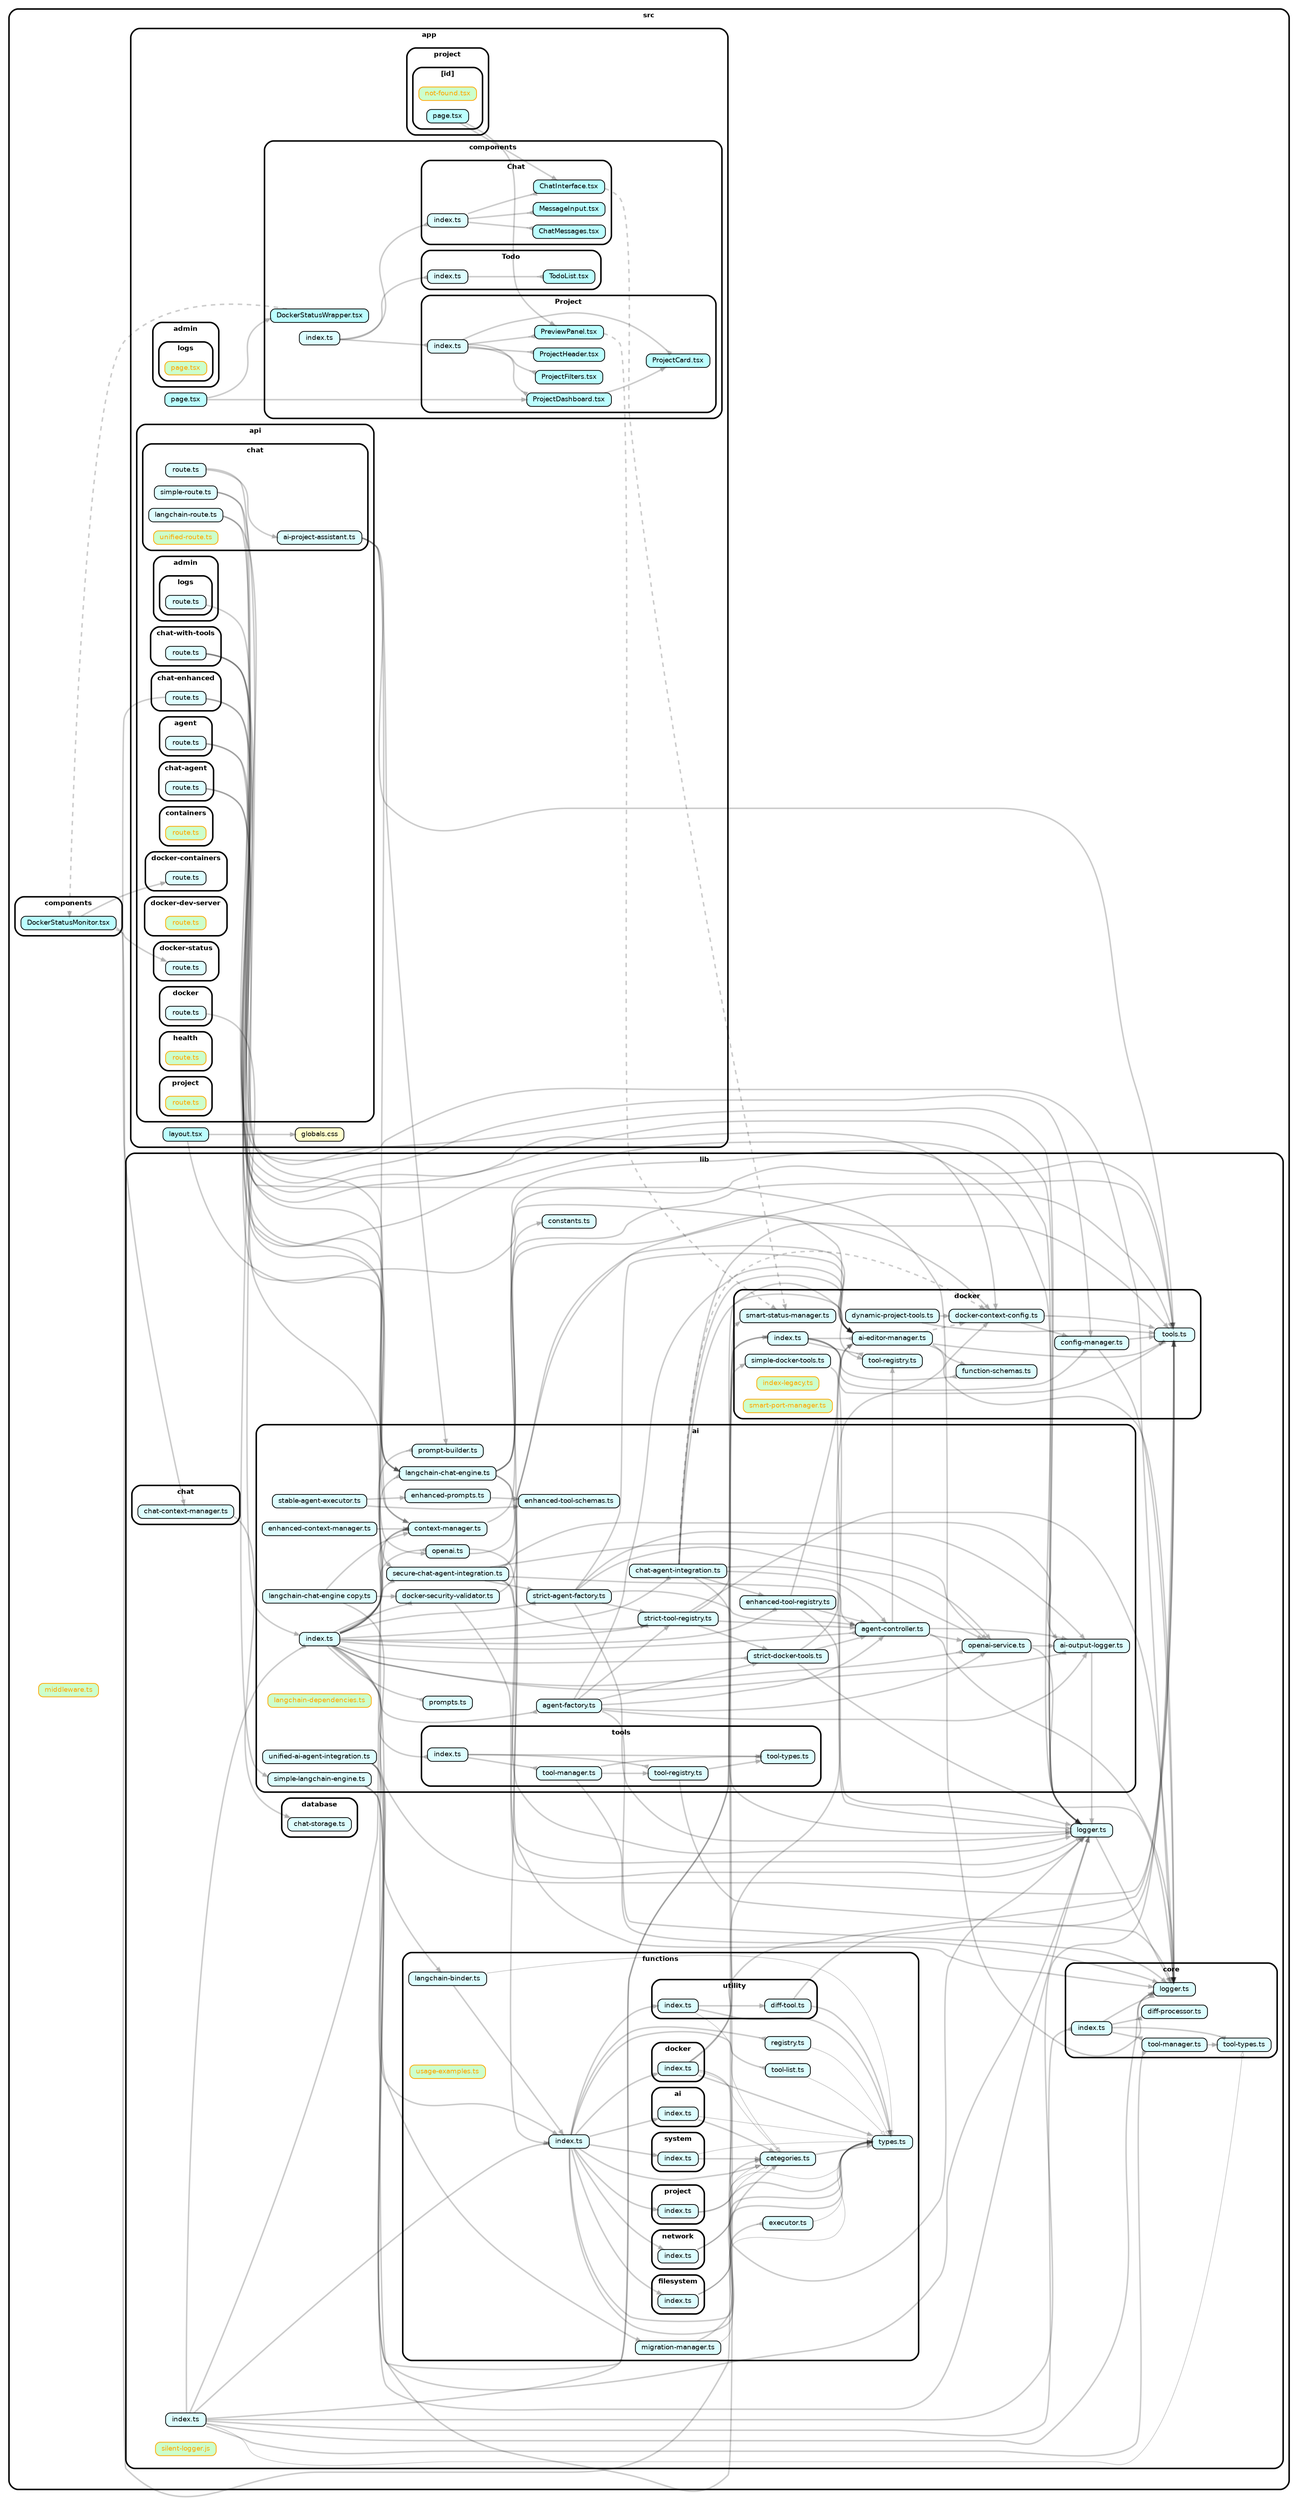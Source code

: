 strict digraph "dependency-cruiser output"{
    rankdir="LR" splines="true" overlap="false" nodesep="0.16" ranksep="0.18" fontname="Helvetica-bold" fontsize="9" style="rounded,bold,filled" fillcolor="#ffffff" compound="true"
    node [shape="box" style="rounded, filled" height="0.2" color="black" fillcolor="#ffffcc" fontcolor="black" fontname="Helvetica" fontsize="9"]
    edge [arrowhead="normal" arrowsize="0.6" penwidth="2.0" color="#00000033" fontname="Helvetica" fontsize="9"]

    subgraph "cluster_src" {label="src" subgraph "cluster_src/app" {label="app" subgraph "cluster_src/app/admin" {label="admin" subgraph "cluster_src/app/admin/logs" {label="logs" "src/app/admin/logs/page.tsx" [label=<page.tsx> tooltip="no-orphans" URL="src/app/admin/logs/page.tsx" fillcolor="#ccffcc" fontcolor="orange" color="orange"] } } } }
    subgraph "cluster_src" {label="src" subgraph "cluster_src/app" {label="app" subgraph "cluster_src/app/api" {label="api" subgraph "cluster_src/app/api/admin" {label="admin" subgraph "cluster_src/app/api/admin/logs" {label="logs" "src/app/api/admin/logs/route.ts" [label=<route.ts> tooltip="route.ts" URL="src/app/api/admin/logs/route.ts" fillcolor="#ddfeff"] } } } } }
    "src/app/api/admin/logs/route.ts" -> "src/lib/core/logger.ts"
    subgraph "cluster_src" {label="src" subgraph "cluster_src/app" {label="app" subgraph "cluster_src/app/api" {label="api" subgraph "cluster_src/app/api/agent" {label="agent" "src/app/api/agent/route.ts" [label=<route.ts> tooltip="route.ts" URL="src/app/api/agent/route.ts" fillcolor="#ddfeff"] } } } }
    "src/app/api/agent/route.ts" -> "src/lib/ai/index.ts"
    "src/app/api/agent/route.ts" -> "src/lib/logger.ts"
    subgraph "cluster_src" {label="src" subgraph "cluster_src/app" {label="app" subgraph "cluster_src/app/api" {label="api" subgraph "cluster_src/app/api/chat-agent" {label="chat-agent" "src/app/api/chat-agent/route.ts" [label=<route.ts> tooltip="route.ts" URL="src/app/api/chat-agent/route.ts" fillcolor="#ddfeff"] } } } }
    "src/app/api/chat-agent/route.ts" -> "src/lib/ai/secure-chat-agent-integration.ts"
    "src/app/api/chat-agent/route.ts" -> "src/lib/logger.ts"
    subgraph "cluster_src" {label="src" subgraph "cluster_src/app" {label="app" subgraph "cluster_src/app/api" {label="api" subgraph "cluster_src/app/api/chat-enhanced" {label="chat-enhanced" "src/app/api/chat-enhanced/route.ts" [label=<route.ts> tooltip="route.ts" URL="src/app/api/chat-enhanced/route.ts" fillcolor="#ddfeff"] } } } }
    "src/app/api/chat-enhanced/route.ts" -> "src/lib/ai/langchain-chat-engine.ts"
    "src/app/api/chat-enhanced/route.ts" -> "src/lib/chat/chat-context-manager.ts"
    "src/app/api/chat-enhanced/route.ts" -> "src/lib/docker/docker-context-config.ts"
    subgraph "cluster_src" {label="src" subgraph "cluster_src/app" {label="app" subgraph "cluster_src/app/api" {label="api" subgraph "cluster_src/app/api/chat-with-tools" {label="chat-with-tools" "src/app/api/chat-with-tools/route.ts" [label=<route.ts> tooltip="route.ts" URL="src/app/api/chat-with-tools/route.ts" fillcolor="#ddfeff"] } } } }
    "src/app/api/chat-with-tools/route.ts" -> "src/lib/ai/openai.ts"
    "src/app/api/chat-with-tools/route.ts" -> "src/lib/core/logger.ts"
    "src/app/api/chat-with-tools/route.ts" -> "src/lib/docker/config-manager.ts"
    subgraph "cluster_src" {label="src" subgraph "cluster_src/app" {label="app" subgraph "cluster_src/app/api" {label="api" subgraph "cluster_src/app/api/chat" {label="chat" "src/app/api/chat/ai-project-assistant.ts" [label=<ai-project-assistant.ts> tooltip="ai-project-assistant.ts" URL="src/app/api/chat/ai-project-assistant.ts" fillcolor="#ddfeff"] } } } }
    "src/app/api/chat/ai-project-assistant.ts" -> "src/lib/ai/context-manager.ts"
    "src/app/api/chat/ai-project-assistant.ts" -> "src/lib/ai/prompt-builder.ts"
    "src/app/api/chat/ai-project-assistant.ts" -> "src/lib/docker/tools.ts"
    subgraph "cluster_src" {label="src" subgraph "cluster_src/app" {label="app" subgraph "cluster_src/app/api" {label="api" subgraph "cluster_src/app/api/chat" {label="chat" "src/app/api/chat/langchain-route.ts" [label=<langchain-route.ts> tooltip="langchain-route.ts" URL="src/app/api/chat/langchain-route.ts" fillcolor="#ddfeff"] } } } }
    "src/app/api/chat/langchain-route.ts" -> "src/lib/ai/context-manager.ts"
    "src/app/api/chat/langchain-route.ts" -> "src/lib/ai/langchain-chat-engine.ts"
    subgraph "cluster_src" {label="src" subgraph "cluster_src/app" {label="app" subgraph "cluster_src/app/api" {label="api" subgraph "cluster_src/app/api/chat" {label="chat" "src/app/api/chat/route.ts" [label=<route.ts> tooltip="route.ts" URL="src/app/api/chat/route.ts" fillcolor="#ddfeff"] } } } }
    "src/app/api/chat/route.ts" -> "src/lib/ai/langchain-chat-engine.ts"
    "src/app/api/chat/route.ts" -> "src/app/api/chat/ai-project-assistant.ts"
    subgraph "cluster_src" {label="src" subgraph "cluster_src/app" {label="app" subgraph "cluster_src/app/api" {label="api" subgraph "cluster_src/app/api/chat" {label="chat" "src/app/api/chat/simple-route.ts" [label=<simple-route.ts> tooltip="simple-route.ts" URL="src/app/api/chat/simple-route.ts" fillcolor="#ddfeff"] } } } }
    "src/app/api/chat/simple-route.ts" -> "src/lib/ai/simple-langchain-engine.ts"
    "src/app/api/chat/simple-route.ts" -> "src/lib/logger.ts"
    subgraph "cluster_src" {label="src" subgraph "cluster_src/app" {label="app" subgraph "cluster_src/app/api" {label="api" subgraph "cluster_src/app/api/chat" {label="chat" "src/app/api/chat/unified-route.ts" [label=<unified-route.ts> tooltip="no-orphans" URL="src/app/api/chat/unified-route.ts" fillcolor="#ccffcc" fontcolor="orange" color="orange"] } } } }
    subgraph "cluster_src" {label="src" subgraph "cluster_src/app" {label="app" subgraph "cluster_src/app/api" {label="api" subgraph "cluster_src/app/api/containers" {label="containers" "src/app/api/containers/route.ts" [label=<route.ts> tooltip="no-orphans" URL="src/app/api/containers/route.ts" fillcolor="#ccffcc" fontcolor="orange" color="orange"] } } } }
    subgraph "cluster_src" {label="src" subgraph "cluster_src/app" {label="app" subgraph "cluster_src/app/api" {label="api" subgraph "cluster_src/app/api/docker-containers" {label="docker-containers" "src/app/api/docker-containers/route.ts" [label=<route.ts> tooltip="route.ts" URL="src/app/api/docker-containers/route.ts" fillcolor="#ddfeff"] } } } }
    subgraph "cluster_src" {label="src" subgraph "cluster_src/app" {label="app" subgraph "cluster_src/app/api" {label="api" subgraph "cluster_src/app/api/docker-dev-server" {label="docker-dev-server" "src/app/api/docker-dev-server/route.ts" [label=<route.ts> tooltip="no-orphans" URL="src/app/api/docker-dev-server/route.ts" fillcolor="#ccffcc" fontcolor="orange" color="orange"] } } } }
    subgraph "cluster_src" {label="src" subgraph "cluster_src/app" {label="app" subgraph "cluster_src/app/api" {label="api" subgraph "cluster_src/app/api/docker-status" {label="docker-status" "src/app/api/docker-status/route.ts" [label=<route.ts> tooltip="route.ts" URL="src/app/api/docker-status/route.ts" fillcolor="#ddfeff"] } } } }
    subgraph "cluster_src" {label="src" subgraph "cluster_src/app" {label="app" subgraph "cluster_src/app/api" {label="api" subgraph "cluster_src/app/api/docker" {label="docker" "src/app/api/docker/route.ts" [label=<route.ts> tooltip="route.ts" URL="src/app/api/docker/route.ts" fillcolor="#ddfeff"] } } } }
    "src/app/api/docker/route.ts" -> "src/lib/docker/index.ts"
    subgraph "cluster_src" {label="src" subgraph "cluster_src/app" {label="app" subgraph "cluster_src/app/api" {label="api" subgraph "cluster_src/app/api/health" {label="health" "src/app/api/health/route.ts" [label=<route.ts> tooltip="no-orphans" URL="src/app/api/health/route.ts" fillcolor="#ccffcc" fontcolor="orange" color="orange"] } } } }
    subgraph "cluster_src" {label="src" subgraph "cluster_src/app" {label="app" subgraph "cluster_src/app/api" {label="api" subgraph "cluster_src/app/api/project" {label="project" "src/app/api/project/route.ts" [label=<route.ts> tooltip="no-orphans" URL="src/app/api/project/route.ts" fillcolor="#ccffcc" fontcolor="orange" color="orange"] } } } }
    subgraph "cluster_src" {label="src" subgraph "cluster_src/app" {label="app" subgraph "cluster_src/app/components" {label="components" subgraph "cluster_src/app/components/Chat" {label="Chat" "src/app/components/Chat/ChatInterface.tsx" [label=<ChatInterface.tsx> tooltip="ChatInterface.tsx" URL="src/app/components/Chat/ChatInterface.tsx" fillcolor="#bbfeff"] } } } }
    "src/app/components/Chat/ChatInterface.tsx" -> "src/lib/docker/smart-status-manager.ts" [style="dashed"]
    subgraph "cluster_src" {label="src" subgraph "cluster_src/app" {label="app" subgraph "cluster_src/app/components" {label="components" subgraph "cluster_src/app/components/Chat" {label="Chat" "src/app/components/Chat/ChatMessages.tsx" [label=<ChatMessages.tsx> tooltip="ChatMessages.tsx" URL="src/app/components/Chat/ChatMessages.tsx" fillcolor="#bbfeff"] } } } }
    subgraph "cluster_src" {label="src" subgraph "cluster_src/app" {label="app" subgraph "cluster_src/app/components" {label="components" subgraph "cluster_src/app/components/Chat" {label="Chat" "src/app/components/Chat/MessageInput.tsx" [label=<MessageInput.tsx> tooltip="MessageInput.tsx" URL="src/app/components/Chat/MessageInput.tsx" fillcolor="#bbfeff"] } } } }
    subgraph "cluster_src" {label="src" subgraph "cluster_src/app" {label="app" subgraph "cluster_src/app/components" {label="components" subgraph "cluster_src/app/components/Chat" {label="Chat" "src/app/components/Chat/index.ts" [label=<index.ts> tooltip="index.ts" URL="src/app/components/Chat/index.ts" fillcolor="#ddfeff"] } } } }
    "src/app/components/Chat/index.ts" -> "src/app/components/Chat/ChatInterface.tsx" [arrowhead="inv"]
    "src/app/components/Chat/index.ts" -> "src/app/components/Chat/ChatMessages.tsx" [arrowhead="inv"]
    "src/app/components/Chat/index.ts" -> "src/app/components/Chat/MessageInput.tsx" [arrowhead="inv"]
    subgraph "cluster_src" {label="src" subgraph "cluster_src/app" {label="app" subgraph "cluster_src/app/components" {label="components" "src/app/components/DockerStatusWrapper.tsx" [label=<DockerStatusWrapper.tsx> tooltip="DockerStatusWrapper.tsx" URL="src/app/components/DockerStatusWrapper.tsx" fillcolor="#bbfeff"] } } }
    "src/app/components/DockerStatusWrapper.tsx" -> "src/components/DockerStatusMonitor.tsx" [style="dashed"]
    subgraph "cluster_src" {label="src" subgraph "cluster_src/app" {label="app" subgraph "cluster_src/app/components" {label="components" subgraph "cluster_src/app/components/Project" {label="Project" "src/app/components/Project/PreviewPanel.tsx" [label=<PreviewPanel.tsx> tooltip="PreviewPanel.tsx" URL="src/app/components/Project/PreviewPanel.tsx" fillcolor="#bbfeff"] } } } }
    "src/app/components/Project/PreviewPanel.tsx" -> "src/lib/docker/smart-status-manager.ts" [style="dashed"]
    subgraph "cluster_src" {label="src" subgraph "cluster_src/app" {label="app" subgraph "cluster_src/app/components" {label="components" subgraph "cluster_src/app/components/Project" {label="Project" "src/app/components/Project/ProjectCard.tsx" [label=<ProjectCard.tsx> tooltip="ProjectCard.tsx" URL="src/app/components/Project/ProjectCard.tsx" fillcolor="#bbfeff"] } } } }
    subgraph "cluster_src" {label="src" subgraph "cluster_src/app" {label="app" subgraph "cluster_src/app/components" {label="components" subgraph "cluster_src/app/components/Project" {label="Project" "src/app/components/Project/ProjectDashboard.tsx" [label=<ProjectDashboard.tsx> tooltip="ProjectDashboard.tsx" URL="src/app/components/Project/ProjectDashboard.tsx" fillcolor="#bbfeff"] } } } }
    "src/app/components/Project/ProjectDashboard.tsx" -> "src/app/components/Project/ProjectCard.tsx"
    subgraph "cluster_src" {label="src" subgraph "cluster_src/app" {label="app" subgraph "cluster_src/app/components" {label="components" subgraph "cluster_src/app/components/Project" {label="Project" "src/app/components/Project/ProjectFilters.tsx" [label=<ProjectFilters.tsx> tooltip="ProjectFilters.tsx" URL="src/app/components/Project/ProjectFilters.tsx" fillcolor="#bbfeff"] } } } }
    subgraph "cluster_src" {label="src" subgraph "cluster_src/app" {label="app" subgraph "cluster_src/app/components" {label="components" subgraph "cluster_src/app/components/Project" {label="Project" "src/app/components/Project/ProjectHeader.tsx" [label=<ProjectHeader.tsx> tooltip="ProjectHeader.tsx" URL="src/app/components/Project/ProjectHeader.tsx" fillcolor="#bbfeff"] } } } }
    subgraph "cluster_src" {label="src" subgraph "cluster_src/app" {label="app" subgraph "cluster_src/app/components" {label="components" subgraph "cluster_src/app/components/Project" {label="Project" "src/app/components/Project/index.ts" [label=<index.ts> tooltip="index.ts" URL="src/app/components/Project/index.ts" fillcolor="#ddfeff"] } } } }
    "src/app/components/Project/index.ts" -> "src/app/components/Project/PreviewPanel.tsx" [arrowhead="inv"]
    "src/app/components/Project/index.ts" -> "src/app/components/Project/ProjectCard.tsx" [arrowhead="inv"]
    "src/app/components/Project/index.ts" -> "src/app/components/Project/ProjectDashboard.tsx" [arrowhead="inv"]
    "src/app/components/Project/index.ts" -> "src/app/components/Project/ProjectFilters.tsx" [arrowhead="inv"]
    "src/app/components/Project/index.ts" -> "src/app/components/Project/ProjectHeader.tsx" [arrowhead="inv"]
    subgraph "cluster_src" {label="src" subgraph "cluster_src/app" {label="app" subgraph "cluster_src/app/components" {label="components" subgraph "cluster_src/app/components/Todo" {label="Todo" "src/app/components/Todo/TodoList.tsx" [label=<TodoList.tsx> tooltip="TodoList.tsx" URL="src/app/components/Todo/TodoList.tsx" fillcolor="#bbfeff"] } } } }
    subgraph "cluster_src" {label="src" subgraph "cluster_src/app" {label="app" subgraph "cluster_src/app/components" {label="components" subgraph "cluster_src/app/components/Todo" {label="Todo" "src/app/components/Todo/index.ts" [label=<index.ts> tooltip="index.ts" URL="src/app/components/Todo/index.ts" fillcolor="#ddfeff"] } } } }
    "src/app/components/Todo/index.ts" -> "src/app/components/Todo/TodoList.tsx" [arrowhead="inv"]
    subgraph "cluster_src" {label="src" subgraph "cluster_src/app" {label="app" subgraph "cluster_src/app/components" {label="components" "src/app/components/index.ts" [label=<index.ts> tooltip="index.ts" URL="src/app/components/index.ts" fillcolor="#ddfeff"] } } }
    "src/app/components/index.ts" -> "src/app/components/Chat/index.ts" [arrowhead="inv"]
    "src/app/components/index.ts" -> "src/app/components/Project/index.ts" [arrowhead="inv"]
    "src/app/components/index.ts" -> "src/app/components/Todo/index.ts" [arrowhead="inv"]
    subgraph "cluster_src" {label="src" subgraph "cluster_src/app" {label="app" "src/app/globals.css" [label=<globals.css> tooltip="globals.css" URL="src/app/globals.css" ] } }
    subgraph "cluster_src" {label="src" subgraph "cluster_src/app" {label="app" "src/app/layout.tsx" [label=<layout.tsx> tooltip="layout.tsx" URL="src/app/layout.tsx" fillcolor="#bbfeff"] } }
    "src/app/layout.tsx" -> "src/app/globals.css"
    "src/app/layout.tsx" -> "src/lib/logger.ts"
    subgraph "cluster_src" {label="src" subgraph "cluster_src/app" {label="app" "src/app/page.tsx" [label=<page.tsx> tooltip="page.tsx" URL="src/app/page.tsx" fillcolor="#bbfeff"] } }
    "src/app/page.tsx" -> "src/app/components/DockerStatusWrapper.tsx"
    "src/app/page.tsx" -> "src/app/components/Project/ProjectDashboard.tsx"
    subgraph "cluster_src" {label="src" subgraph "cluster_src/app" {label="app" subgraph "cluster_src/app/project" {label="project" subgraph "cluster_src/app/project/[id]" {label="[id]" "src/app/project/[id]/not-found.tsx" [label=<not-found.tsx> tooltip="no-orphans" URL="src/app/project/[id]/not-found.tsx" fillcolor="#ccffcc" fontcolor="orange" color="orange"] } } } }
    subgraph "cluster_src" {label="src" subgraph "cluster_src/app" {label="app" subgraph "cluster_src/app/project" {label="project" subgraph "cluster_src/app/project/[id]" {label="[id]" "src/app/project/[id]/page.tsx" [label=<page.tsx> tooltip="page.tsx" URL="src/app/project/[id]/page.tsx" fillcolor="#bbfeff"] } } } }
    "src/app/project/[id]/page.tsx" -> "src/app/components/Chat/ChatInterface.tsx"
    "src/app/project/[id]/page.tsx" -> "src/app/components/Project/PreviewPanel.tsx"
    subgraph "cluster_src" {label="src" subgraph "cluster_src/components" {label="components" "src/components/DockerStatusMonitor.tsx" [label=<DockerStatusMonitor.tsx> tooltip="DockerStatusMonitor.tsx" URL="src/components/DockerStatusMonitor.tsx" fillcolor="#bbfeff"] } }
    "src/components/DockerStatusMonitor.tsx" -> "src/app/api/docker-containers/route.ts"
    "src/components/DockerStatusMonitor.tsx" -> "src/app/api/docker-status/route.ts"
    "src/components/DockerStatusMonitor.tsx" -> "src/lib/docker/smart-status-manager.ts"
    subgraph "cluster_src" {label="src" subgraph "cluster_src/lib" {label="lib" subgraph "cluster_src/lib/ai" {label="ai" "src/lib/ai/agent-controller.ts" [label=<agent-controller.ts> tooltip="agent-controller.ts" URL="src/lib/ai/agent-controller.ts" fillcolor="#ddfeff"] } } }
    "src/lib/ai/agent-controller.ts" -> "src/lib/core/logger.ts"
    "src/lib/ai/agent-controller.ts" -> "src/lib/docker/tool-registry.ts"
    "src/lib/ai/agent-controller.ts" -> "src/lib/ai/ai-output-logger.ts"
    "src/lib/ai/agent-controller.ts" -> "src/lib/ai/openai-service.ts"
    subgraph "cluster_src" {label="src" subgraph "cluster_src/lib" {label="lib" subgraph "cluster_src/lib/ai" {label="ai" "src/lib/ai/agent-factory.ts" [label=<agent-factory.ts> tooltip="agent-factory.ts" URL="src/lib/ai/agent-factory.ts" fillcolor="#ddfeff"] } } }
    "src/lib/ai/agent-factory.ts" -> "src/lib/core/logger.ts"
    "src/lib/ai/agent-factory.ts" -> "src/lib/docker/ai-editor-manager.ts"
    "src/lib/ai/agent-factory.ts" -> "src/lib/ai/agent-controller.ts"
    "src/lib/ai/agent-factory.ts" -> "src/lib/ai/ai-output-logger.ts"
    "src/lib/ai/agent-factory.ts" -> "src/lib/ai/openai-service.ts"
    "src/lib/ai/agent-factory.ts" -> "src/lib/ai/strict-docker-tools.ts"
    "src/lib/ai/agent-factory.ts" -> "src/lib/ai/strict-tool-registry.ts"
    subgraph "cluster_src" {label="src" subgraph "cluster_src/lib" {label="lib" subgraph "cluster_src/lib/ai" {label="ai" "src/lib/ai/ai-output-logger.ts" [label=<ai-output-logger.ts> tooltip="ai-output-logger.ts" URL="src/lib/ai/ai-output-logger.ts" fillcolor="#ddfeff"] } } }
    "src/lib/ai/ai-output-logger.ts" -> "src/lib/logger.ts"
    subgraph "cluster_src" {label="src" subgraph "cluster_src/lib" {label="lib" subgraph "cluster_src/lib/ai" {label="ai" "src/lib/ai/chat-agent-integration.ts" [label=<chat-agent-integration.ts> tooltip="chat-agent-integration.ts" URL="src/lib/ai/chat-agent-integration.ts" fillcolor="#ddfeff"] } } }
    "src/lib/ai/chat-agent-integration.ts" -> "src/lib/docker/ai-editor-manager.ts"
    "src/lib/ai/chat-agent-integration.ts" -> "src/lib/docker/docker-context-config.ts" [style="dashed"]
    "src/lib/ai/chat-agent-integration.ts" -> "src/lib/docker/tool-registry.ts"
    "src/lib/ai/chat-agent-integration.ts" -> "src/lib/docker/tools.ts"
    "src/lib/ai/chat-agent-integration.ts" -> "src/lib/logger.ts"
    "src/lib/ai/chat-agent-integration.ts" -> "src/lib/ai/agent-controller.ts"
    "src/lib/ai/chat-agent-integration.ts" -> "src/lib/ai/enhanced-tool-registry.ts"
    "src/lib/ai/chat-agent-integration.ts" -> "src/lib/ai/openai-service.ts"
    subgraph "cluster_src" {label="src" subgraph "cluster_src/lib" {label="lib" subgraph "cluster_src/lib/ai" {label="ai" "src/lib/ai/context-manager.ts" [label=<context-manager.ts> tooltip="context-manager.ts" URL="src/lib/ai/context-manager.ts" fillcolor="#ddfeff"] } } }
    "src/lib/ai/context-manager.ts" -> "src/lib/docker/tools.ts"
    subgraph "cluster_src" {label="src" subgraph "cluster_src/lib" {label="lib" subgraph "cluster_src/lib/ai" {label="ai" "src/lib/ai/docker-security-validator.ts" [label=<docker-security-validator.ts> tooltip="docker-security-validator.ts" URL="src/lib/ai/docker-security-validator.ts" fillcolor="#ddfeff"] } } }
    "src/lib/ai/docker-security-validator.ts" -> "src/lib/docker/tools.ts"
    "src/lib/ai/docker-security-validator.ts" -> "src/lib/logger.ts"
    subgraph "cluster_src" {label="src" subgraph "cluster_src/lib" {label="lib" subgraph "cluster_src/lib/ai" {label="ai" "src/lib/ai/enhanced-context-manager.ts" [label=<enhanced-context-manager.ts> tooltip="enhanced-context-manager.ts" URL="src/lib/ai/enhanced-context-manager.ts" fillcolor="#ddfeff"] } } }
    "src/lib/ai/enhanced-context-manager.ts" -> "src/lib/ai/context-manager.ts"
    subgraph "cluster_src" {label="src" subgraph "cluster_src/lib" {label="lib" subgraph "cluster_src/lib/ai" {label="ai" "src/lib/ai/enhanced-prompts.ts" [label=<enhanced-prompts.ts> tooltip="enhanced-prompts.ts" URL="src/lib/ai/enhanced-prompts.ts" fillcolor="#ddfeff"] } } }
    "src/lib/ai/enhanced-prompts.ts" -> "src/lib/ai/enhanced-tool-schemas.ts"
    subgraph "cluster_src" {label="src" subgraph "cluster_src/lib" {label="lib" subgraph "cluster_src/lib/ai" {label="ai" "src/lib/ai/enhanced-tool-registry.ts" [label=<enhanced-tool-registry.ts> tooltip="enhanced-tool-registry.ts" URL="src/lib/ai/enhanced-tool-registry.ts" fillcolor="#ddfeff"] } } }
    "src/lib/ai/enhanced-tool-registry.ts" -> "src/lib/docker/ai-editor-manager.ts"
    "src/lib/ai/enhanced-tool-registry.ts" -> "src/lib/logger.ts"
    "src/lib/ai/enhanced-tool-registry.ts" -> "src/lib/ai/agent-controller.ts"
    subgraph "cluster_src" {label="src" subgraph "cluster_src/lib" {label="lib" subgraph "cluster_src/lib/ai" {label="ai" "src/lib/ai/enhanced-tool-schemas.ts" [label=<enhanced-tool-schemas.ts> tooltip="enhanced-tool-schemas.ts" URL="src/lib/ai/enhanced-tool-schemas.ts" fillcolor="#ddfeff"] } } }
    subgraph "cluster_src" {label="src" subgraph "cluster_src/lib" {label="lib" subgraph "cluster_src/lib/ai" {label="ai" "src/lib/ai/index.ts" [label=<index.ts> tooltip="index.ts" URL="src/lib/ai/index.ts" fillcolor="#ddfeff"] } } }
    "src/lib/ai/index.ts" -> "src/lib/functions/migration-manager.ts"
    "src/lib/ai/index.ts" -> "src/lib/ai/agent-controller.ts" [arrowhead="inv"]
    "src/lib/ai/index.ts" -> "src/lib/ai/agent-factory.ts" [arrowhead="inv"]
    "src/lib/ai/index.ts" -> "src/lib/ai/ai-output-logger.ts" [arrowhead="inv"]
    "src/lib/ai/index.ts" -> "src/lib/ai/chat-agent-integration.ts" [arrowhead="inv"]
    "src/lib/ai/index.ts" -> "src/lib/ai/context-manager.ts" [arrowhead="inv"]
    "src/lib/ai/index.ts" -> "src/lib/ai/docker-security-validator.ts" [arrowhead="inv"]
    "src/lib/ai/index.ts" -> "src/lib/ai/enhanced-tool-registry.ts" [arrowhead="inv"]
    "src/lib/ai/index.ts" -> "src/lib/ai/langchain-chat-engine.ts" [arrowhead="inv"]
    "src/lib/ai/index.ts" -> "src/lib/ai/openai.ts" [arrowhead="inv"]
    "src/lib/ai/index.ts" -> "src/lib/ai/openai-service.ts" [arrowhead="inv"]
    "src/lib/ai/index.ts" -> "src/lib/ai/prompt-builder.ts" [arrowhead="inv"]
    "src/lib/ai/index.ts" -> "src/lib/ai/prompts.ts" [arrowhead="inv"]
    "src/lib/ai/index.ts" -> "src/lib/ai/secure-chat-agent-integration.ts" [arrowhead="inv"]
    "src/lib/ai/index.ts" -> "src/lib/ai/strict-agent-factory.ts" [arrowhead="inv"]
    "src/lib/ai/index.ts" -> "src/lib/ai/strict-docker-tools.ts" [arrowhead="inv"]
    "src/lib/ai/index.ts" -> "src/lib/ai/strict-tool-registry.ts" [arrowhead="inv"]
    "src/lib/ai/index.ts" -> "src/lib/ai/tools/index.ts" [arrowhead="inv"]
    subgraph "cluster_src" {label="src" subgraph "cluster_src/lib" {label="lib" subgraph "cluster_src/lib/ai" {label="ai" "src/lib/ai/langchain-chat-engine copy.ts" [label=<langchain-chat-engine copy.ts> tooltip="langchain-chat-engine copy.ts" URL="src/lib/ai/langchain-chat-engine copy.ts" fillcolor="#ddfeff"] } } }
    "src/lib/ai/langchain-chat-engine copy.ts" -> "src/lib/docker/tools.ts"
    "src/lib/ai/langchain-chat-engine copy.ts" -> "src/lib/ai/context-manager.ts"
    "src/lib/ai/langchain-chat-engine copy.ts" -> "src/lib/ai/docker-security-validator.ts"
    subgraph "cluster_src" {label="src" subgraph "cluster_src/lib" {label="lib" subgraph "cluster_src/lib/ai" {label="ai" "src/lib/ai/langchain-chat-engine.ts" [label=<langchain-chat-engine.ts> tooltip="langchain-chat-engine.ts" URL="src/lib/ai/langchain-chat-engine.ts" fillcolor="#ddfeff"] } } }
    "src/lib/ai/langchain-chat-engine.ts" -> "src/lib/constants.ts"
    "src/lib/ai/langchain-chat-engine.ts" -> "src/lib/docker/docker-context-config.ts"
    "src/lib/ai/langchain-chat-engine.ts" -> "src/lib/docker/tools.ts"
    "src/lib/ai/langchain-chat-engine.ts" -> "src/lib/functions/index.ts"
    "src/lib/ai/langchain-chat-engine.ts" -> "src/lib/logger.ts"
    subgraph "cluster_src" {label="src" subgraph "cluster_src/lib" {label="lib" subgraph "cluster_src/lib/ai" {label="ai" "src/lib/ai/langchain-dependencies.ts" [label=<langchain-dependencies.ts> tooltip="no-orphans" URL="src/lib/ai/langchain-dependencies.ts" fillcolor="#ccffcc" fontcolor="orange" color="orange"] } } }
    subgraph "cluster_src" {label="src" subgraph "cluster_src/lib" {label="lib" subgraph "cluster_src/lib/ai" {label="ai" "src/lib/ai/openai-service.ts" [label=<openai-service.ts> tooltip="openai-service.ts" URL="src/lib/ai/openai-service.ts" fillcolor="#ddfeff"] } } }
    "src/lib/ai/openai-service.ts" -> "src/lib/logger.ts"
    "src/lib/ai/openai-service.ts" -> "src/lib/ai/ai-output-logger.ts"
    subgraph "cluster_src" {label="src" subgraph "cluster_src/lib" {label="lib" subgraph "cluster_src/lib/ai" {label="ai" "src/lib/ai/openai.ts" [label=<openai.ts> tooltip="openai.ts" URL="src/lib/ai/openai.ts" fillcolor="#ddfeff"] } } }
    "src/lib/ai/openai.ts" -> "src/lib/core/logger.ts"
    "src/lib/ai/openai.ts" -> "src/lib/docker/ai-editor-manager.ts"
    subgraph "cluster_src" {label="src" subgraph "cluster_src/lib" {label="lib" subgraph "cluster_src/lib/ai" {label="ai" "src/lib/ai/prompt-builder.ts" [label=<prompt-builder.ts> tooltip="prompt-builder.ts" URL="src/lib/ai/prompt-builder.ts" fillcolor="#ddfeff"] } } }
    subgraph "cluster_src" {label="src" subgraph "cluster_src/lib" {label="lib" subgraph "cluster_src/lib/ai" {label="ai" "src/lib/ai/prompts.ts" [label=<prompts.ts> tooltip="prompts.ts" URL="src/lib/ai/prompts.ts" fillcolor="#ddfeff"] } } }
    subgraph "cluster_src" {label="src" subgraph "cluster_src/lib" {label="lib" subgraph "cluster_src/lib/ai" {label="ai" "src/lib/ai/secure-chat-agent-integration.ts" [label=<secure-chat-agent-integration.ts> tooltip="secure-chat-agent-integration.ts" URL="src/lib/ai/secure-chat-agent-integration.ts" fillcolor="#ddfeff"] } } }
    "src/lib/ai/secure-chat-agent-integration.ts" -> "src/lib/docker/ai-editor-manager.ts"
    "src/lib/ai/secure-chat-agent-integration.ts" -> "src/lib/logger.ts"
    "src/lib/ai/secure-chat-agent-integration.ts" -> "src/lib/ai/agent-controller.ts"
    "src/lib/ai/secure-chat-agent-integration.ts" -> "src/lib/ai/ai-output-logger.ts"
    "src/lib/ai/secure-chat-agent-integration.ts" -> "src/lib/ai/openai-service.ts"
    "src/lib/ai/secure-chat-agent-integration.ts" -> "src/lib/ai/strict-agent-factory.ts"
    "src/lib/ai/secure-chat-agent-integration.ts" -> "src/lib/ai/strict-tool-registry.ts"
    subgraph "cluster_src" {label="src" subgraph "cluster_src/lib" {label="lib" subgraph "cluster_src/lib/ai" {label="ai" "src/lib/ai/simple-langchain-engine.ts" [label=<simple-langchain-engine.ts> tooltip="simple-langchain-engine.ts" URL="src/lib/ai/simple-langchain-engine.ts" fillcolor="#ddfeff"] } } }
    "src/lib/ai/simple-langchain-engine.ts" -> "src/lib/docker/simple-docker-tools.ts"
    "src/lib/ai/simple-langchain-engine.ts" -> "src/lib/logger.ts"
    subgraph "cluster_src" {label="src" subgraph "cluster_src/lib" {label="lib" subgraph "cluster_src/lib/ai" {label="ai" "src/lib/ai/stable-agent-executor.ts" [label=<stable-agent-executor.ts> tooltip="stable-agent-executor.ts" URL="src/lib/ai/stable-agent-executor.ts" fillcolor="#ddfeff"] } } }
    "src/lib/ai/stable-agent-executor.ts" -> "src/lib/ai/enhanced-prompts.ts"
    "src/lib/ai/stable-agent-executor.ts" -> "src/lib/ai/enhanced-tool-schemas.ts"
    subgraph "cluster_src" {label="src" subgraph "cluster_src/lib" {label="lib" subgraph "cluster_src/lib/ai" {label="ai" "src/lib/ai/strict-agent-factory.ts" [label=<strict-agent-factory.ts> tooltip="strict-agent-factory.ts" URL="src/lib/ai/strict-agent-factory.ts" fillcolor="#ddfeff"] } } }
    "src/lib/ai/strict-agent-factory.ts" -> "src/lib/docker/ai-editor-manager.ts"
    "src/lib/ai/strict-agent-factory.ts" -> "src/lib/logger.ts"
    "src/lib/ai/strict-agent-factory.ts" -> "src/lib/ai/agent-controller.ts"
    "src/lib/ai/strict-agent-factory.ts" -> "src/lib/ai/ai-output-logger.ts"
    "src/lib/ai/strict-agent-factory.ts" -> "src/lib/ai/openai-service.ts"
    "src/lib/ai/strict-agent-factory.ts" -> "src/lib/ai/strict-tool-registry.ts"
    subgraph "cluster_src" {label="src" subgraph "cluster_src/lib" {label="lib" subgraph "cluster_src/lib/ai" {label="ai" "src/lib/ai/strict-docker-tools.ts" [label=<strict-docker-tools.ts> tooltip="strict-docker-tools.ts" URL="src/lib/ai/strict-docker-tools.ts" fillcolor="#ddfeff"] } } }
    "src/lib/ai/strict-docker-tools.ts" -> "src/lib/core/logger.ts"
    "src/lib/ai/strict-docker-tools.ts" -> "src/lib/docker/ai-editor-manager.ts"
    "src/lib/ai/strict-docker-tools.ts" -> "src/lib/ai/agent-controller.ts"
    subgraph "cluster_src" {label="src" subgraph "cluster_src/lib" {label="lib" subgraph "cluster_src/lib/ai" {label="ai" "src/lib/ai/strict-tool-registry.ts" [label=<strict-tool-registry.ts> tooltip="strict-tool-registry.ts" URL="src/lib/ai/strict-tool-registry.ts" fillcolor="#ddfeff"] } } }
    "src/lib/ai/strict-tool-registry.ts" -> "src/lib/core/logger.ts"
    "src/lib/ai/strict-tool-registry.ts" -> "src/lib/docker/ai-editor-manager.ts"
    "src/lib/ai/strict-tool-registry.ts" -> "src/lib/ai/agent-controller.ts"
    "src/lib/ai/strict-tool-registry.ts" -> "src/lib/ai/strict-docker-tools.ts"
    subgraph "cluster_src" {label="src" subgraph "cluster_src/lib" {label="lib" subgraph "cluster_src/lib/ai" {label="ai" subgraph "cluster_src/lib/ai/tools" {label="tools" "src/lib/ai/tools/index.ts" [label=<index.ts> tooltip="index.ts" URL="src/lib/ai/tools/index.ts" fillcolor="#ddfeff"] } } } }
    "src/lib/ai/tools/index.ts" -> "src/lib/ai/tools/tool-manager.ts" [arrowhead="inv"]
    "src/lib/ai/tools/index.ts" -> "src/lib/ai/tools/tool-registry.ts" [arrowhead="inv"]
    "src/lib/ai/tools/index.ts" -> "src/lib/ai/tools/tool-types.ts" [arrowhead="inv"]
    subgraph "cluster_src" {label="src" subgraph "cluster_src/lib" {label="lib" subgraph "cluster_src/lib/ai" {label="ai" subgraph "cluster_src/lib/ai/tools" {label="tools" "src/lib/ai/tools/tool-manager.ts" [label=<tool-manager.ts> tooltip="tool-manager.ts" URL="src/lib/ai/tools/tool-manager.ts" fillcolor="#ddfeff"] } } } }
    "src/lib/ai/tools/tool-manager.ts" -> "src/lib/core/logger.ts"
    "src/lib/ai/tools/tool-manager.ts" -> "src/lib/ai/tools/tool-registry.ts"
    "src/lib/ai/tools/tool-manager.ts" -> "src/lib/ai/tools/tool-types.ts"
    subgraph "cluster_src" {label="src" subgraph "cluster_src/lib" {label="lib" subgraph "cluster_src/lib/ai" {label="ai" subgraph "cluster_src/lib/ai/tools" {label="tools" "src/lib/ai/tools/tool-registry.ts" [label=<tool-registry.ts> tooltip="tool-registry.ts" URL="src/lib/ai/tools/tool-registry.ts" fillcolor="#ddfeff"] } } } }
    "src/lib/ai/tools/tool-registry.ts" -> "src/lib/core/logger.ts"
    "src/lib/ai/tools/tool-registry.ts" -> "src/lib/ai/tools/tool-types.ts"
    subgraph "cluster_src" {label="src" subgraph "cluster_src/lib" {label="lib" subgraph "cluster_src/lib/ai" {label="ai" subgraph "cluster_src/lib/ai/tools" {label="tools" "src/lib/ai/tools/tool-types.ts" [label=<tool-types.ts> tooltip="tool-types.ts" URL="src/lib/ai/tools/tool-types.ts" fillcolor="#ddfeff"] } } } }
    subgraph "cluster_src" {label="src" subgraph "cluster_src/lib" {label="lib" subgraph "cluster_src/lib/ai" {label="ai" "src/lib/ai/unified-ai-agent-integration.ts" [label=<unified-ai-agent-integration.ts> tooltip="unified-ai-agent-integration.ts" URL="src/lib/ai/unified-ai-agent-integration.ts" fillcolor="#ddfeff"] } } }
    "src/lib/ai/unified-ai-agent-integration.ts" -> "src/lib/functions/index.ts"
    "src/lib/ai/unified-ai-agent-integration.ts" -> "src/lib/functions/langchain-binder.ts"
    "src/lib/ai/unified-ai-agent-integration.ts" -> "src/lib/logger.ts"
    subgraph "cluster_src" {label="src" subgraph "cluster_src/lib" {label="lib" subgraph "cluster_src/lib/chat" {label="chat" "src/lib/chat/chat-context-manager.ts" [label=<chat-context-manager.ts> tooltip="chat-context-manager.ts" URL="src/lib/chat/chat-context-manager.ts" fillcolor="#ddfeff"] } } }
    "src/lib/chat/chat-context-manager.ts" -> "src/lib/database/chat-storage.ts"
    subgraph "cluster_src" {label="src" subgraph "cluster_src/lib" {label="lib" "src/lib/constants.ts" [label=<constants.ts> tooltip="constants.ts" URL="src/lib/constants.ts" fillcolor="#ddfeff"] } }
    subgraph "cluster_src" {label="src" subgraph "cluster_src/lib" {label="lib" subgraph "cluster_src/lib/core" {label="core" "src/lib/core/diff-processor.ts" [label=<diff-processor.ts> tooltip="diff-processor.ts" URL="src/lib/core/diff-processor.ts" fillcolor="#ddfeff"] } } }
    subgraph "cluster_src" {label="src" subgraph "cluster_src/lib" {label="lib" subgraph "cluster_src/lib/core" {label="core" "src/lib/core/index.ts" [label=<index.ts> tooltip="index.ts" URL="src/lib/core/index.ts" fillcolor="#ddfeff"] } } }
    "src/lib/core/index.ts" -> "src/lib/core/diff-processor.ts" [arrowhead="inv"]
    "src/lib/core/index.ts" -> "src/lib/core/logger.ts" [arrowhead="inv"]
    "src/lib/core/index.ts" -> "src/lib/core/tool-manager.ts" [arrowhead="inv"]
    "src/lib/core/index.ts" -> "src/lib/core/tool-types.ts" [arrowhead="inv"]
    subgraph "cluster_src" {label="src" subgraph "cluster_src/lib" {label="lib" subgraph "cluster_src/lib/core" {label="core" "src/lib/core/logger.ts" [label=<logger.ts> tooltip="logger.ts" URL="src/lib/core/logger.ts" fillcolor="#ddfeff"] } } }
    subgraph "cluster_src" {label="src" subgraph "cluster_src/lib" {label="lib" subgraph "cluster_src/lib/core" {label="core" "src/lib/core/tool-manager.ts" [label=<tool-manager.ts> tooltip="tool-manager.ts" URL="src/lib/core/tool-manager.ts" fillcolor="#ddfeff"] } } }
    "src/lib/core/tool-manager.ts" -> "src/lib/core/tool-types.ts"
    subgraph "cluster_src" {label="src" subgraph "cluster_src/lib" {label="lib" subgraph "cluster_src/lib/core" {label="core" "src/lib/core/tool-types.ts" [label=<tool-types.ts> tooltip="tool-types.ts" URL="src/lib/core/tool-types.ts" fillcolor="#ddfeff"] } } }
    subgraph "cluster_src" {label="src" subgraph "cluster_src/lib" {label="lib" subgraph "cluster_src/lib/database" {label="database" "src/lib/database/chat-storage.ts" [label=<chat-storage.ts> tooltip="chat-storage.ts" URL="src/lib/database/chat-storage.ts" fillcolor="#ddfeff"] } } }
    subgraph "cluster_src" {label="src" subgraph "cluster_src/lib" {label="lib" subgraph "cluster_src/lib/docker" {label="docker" "src/lib/docker/ai-editor-manager.ts" [label=<ai-editor-manager.ts> tooltip="ai-editor-manager.ts" URL="src/lib/docker/ai-editor-manager.ts" fillcolor="#ddfeff"] } } }
    "src/lib/docker/ai-editor-manager.ts" -> "src/lib/core/logger.ts"
    "src/lib/docker/ai-editor-manager.ts" -> "src/lib/docker/docker-context-config.ts" [style="dashed"]
    "src/lib/docker/ai-editor-manager.ts" -> "src/lib/docker/function-schemas.ts"
    "src/lib/docker/ai-editor-manager.ts" -> "src/lib/docker/tools.ts"
    subgraph "cluster_src" {label="src" subgraph "cluster_src/lib" {label="lib" subgraph "cluster_src/lib/docker" {label="docker" "src/lib/docker/config-manager.ts" [label=<config-manager.ts> tooltip="config-manager.ts" URL="src/lib/docker/config-manager.ts" fillcolor="#ddfeff"] } } }
    "src/lib/docker/config-manager.ts" -> "src/lib/core/logger.ts"
    "src/lib/docker/config-manager.ts" -> "src/lib/docker/tools.ts"
    subgraph "cluster_src" {label="src" subgraph "cluster_src/lib" {label="lib" subgraph "cluster_src/lib/docker" {label="docker" "src/lib/docker/docker-context-config.ts" [label=<docker-context-config.ts> tooltip="docker-context-config.ts" URL="src/lib/docker/docker-context-config.ts" fillcolor="#ddfeff"] } } }
    "src/lib/docker/docker-context-config.ts" -> "src/lib/docker/config-manager.ts"
    "src/lib/docker/docker-context-config.ts" -> "src/lib/docker/tools.ts"
    subgraph "cluster_src" {label="src" subgraph "cluster_src/lib" {label="lib" subgraph "cluster_src/lib/docker" {label="docker" "src/lib/docker/dynamic-project-tools.ts" [label=<dynamic-project-tools.ts> tooltip="dynamic-project-tools.ts" URL="src/lib/docker/dynamic-project-tools.ts" fillcolor="#ddfeff"] } } }
    "src/lib/docker/dynamic-project-tools.ts" -> "src/lib/docker/docker-context-config.ts"
    "src/lib/docker/dynamic-project-tools.ts" -> "src/lib/docker/tools.ts"
    subgraph "cluster_src" {label="src" subgraph "cluster_src/lib" {label="lib" subgraph "cluster_src/lib/docker" {label="docker" "src/lib/docker/function-schemas.ts" [label=<function-schemas.ts> tooltip="function-schemas.ts" URL="src/lib/docker/function-schemas.ts" fillcolor="#ddfeff"] } } }
    subgraph "cluster_src" {label="src" subgraph "cluster_src/lib" {label="lib" subgraph "cluster_src/lib/docker" {label="docker" "src/lib/docker/index-legacy.ts" [label=<index-legacy.ts> tooltip="no-orphans" URL="src/lib/docker/index-legacy.ts" fillcolor="#ccffcc" fontcolor="orange" color="orange"] } } }
    subgraph "cluster_src" {label="src" subgraph "cluster_src/lib" {label="lib" subgraph "cluster_src/lib/docker" {label="docker" "src/lib/docker/index.ts" [label=<index.ts> tooltip="index.ts" URL="src/lib/docker/index.ts" fillcolor="#ddfeff"] } } }
    "src/lib/docker/index.ts" -> "src/lib/docker/ai-editor-manager.ts" [arrowhead="inv"]
    "src/lib/docker/index.ts" -> "src/lib/docker/config-manager.ts" [arrowhead="inv"]
    "src/lib/docker/index.ts" -> "src/lib/docker/function-schemas.ts" [arrowhead="inv"]
    "src/lib/docker/index.ts" -> "src/lib/docker/tool-registry.ts" [arrowhead="inv"]
    "src/lib/docker/index.ts" -> "src/lib/docker/tools.ts" [arrowhead="inv"]
    subgraph "cluster_src" {label="src" subgraph "cluster_src/lib" {label="lib" subgraph "cluster_src/lib/docker" {label="docker" "src/lib/docker/simple-docker-tools.ts" [label=<simple-docker-tools.ts> tooltip="simple-docker-tools.ts" URL="src/lib/docker/simple-docker-tools.ts" fillcolor="#ddfeff"] } } }
    "src/lib/docker/simple-docker-tools.ts" -> "src/lib/logger.ts"
    subgraph "cluster_src" {label="src" subgraph "cluster_src/lib" {label="lib" subgraph "cluster_src/lib/docker" {label="docker" "src/lib/docker/smart-port-manager.ts" [label=<smart-port-manager.ts> tooltip="no-orphans" URL="src/lib/docker/smart-port-manager.ts" fillcolor="#ccffcc" fontcolor="orange" color="orange"] } } }
    subgraph "cluster_src" {label="src" subgraph "cluster_src/lib" {label="lib" subgraph "cluster_src/lib/docker" {label="docker" "src/lib/docker/smart-status-manager.ts" [label=<smart-status-manager.ts> tooltip="smart-status-manager.ts" URL="src/lib/docker/smart-status-manager.ts" fillcolor="#ddfeff"] } } }
    subgraph "cluster_src" {label="src" subgraph "cluster_src/lib" {label="lib" subgraph "cluster_src/lib/docker" {label="docker" "src/lib/docker/tool-registry.ts" [label=<tool-registry.ts> tooltip="tool-registry.ts" URL="src/lib/docker/tool-registry.ts" fillcolor="#ddfeff"] } } }
    subgraph "cluster_src" {label="src" subgraph "cluster_src/lib" {label="lib" subgraph "cluster_src/lib/docker" {label="docker" "src/lib/docker/tools.ts" [label=<tools.ts> tooltip="tools.ts" URL="src/lib/docker/tools.ts" fillcolor="#ddfeff"] } } }
    subgraph "cluster_src" {label="src" subgraph "cluster_src/lib" {label="lib" subgraph "cluster_src/lib/functions" {label="functions" subgraph "cluster_src/lib/functions/ai" {label="ai" "src/lib/functions/ai/index.ts" [label=<index.ts> tooltip="index.ts" URL="src/lib/functions/ai/index.ts" fillcolor="#ddfeff"] } } } }
    "src/lib/functions/ai/index.ts" -> "src/lib/functions/categories.ts"
    "src/lib/functions/ai/index.ts" -> "src/lib/functions/types.ts" [arrowhead="onormal" penwidth="1.0"]
    subgraph "cluster_src" {label="src" subgraph "cluster_src/lib" {label="lib" subgraph "cluster_src/lib/functions" {label="functions" "src/lib/functions/categories.ts" [label=<categories.ts> tooltip="categories.ts" URL="src/lib/functions/categories.ts" fillcolor="#ddfeff"] } } }
    "src/lib/functions/categories.ts" -> "src/lib/functions/types.ts"
    subgraph "cluster_src" {label="src" subgraph "cluster_src/lib" {label="lib" subgraph "cluster_src/lib/functions" {label="functions" subgraph "cluster_src/lib/functions/docker" {label="docker" "src/lib/functions/docker/index.ts" [label=<index.ts> tooltip="index.ts" URL="src/lib/functions/docker/index.ts" fillcolor="#ddfeff"] } } } }
    "src/lib/functions/docker/index.ts" -> "src/lib/docker/docker-context-config.ts"
    "src/lib/functions/docker/index.ts" -> "src/lib/docker/tools.ts"
    "src/lib/functions/docker/index.ts" -> "src/lib/logger.ts"
    "src/lib/functions/docker/index.ts" -> "src/lib/functions/categories.ts" [arrowhead="onormal" penwidth="1.0"]
    "src/lib/functions/docker/index.ts" -> "src/lib/functions/types.ts"
    subgraph "cluster_src" {label="src" subgraph "cluster_src/lib" {label="lib" subgraph "cluster_src/lib/functions" {label="functions" "src/lib/functions/executor.ts" [label=<executor.ts> tooltip="executor.ts" URL="src/lib/functions/executor.ts" fillcolor="#ddfeff"] } } }
    "src/lib/functions/executor.ts" -> "src/lib/functions/types.ts" [arrowhead="onormal" penwidth="1.0"]
    subgraph "cluster_src" {label="src" subgraph "cluster_src/lib" {label="lib" subgraph "cluster_src/lib/functions" {label="functions" subgraph "cluster_src/lib/functions/filesystem" {label="filesystem" "src/lib/functions/filesystem/index.ts" [label=<index.ts> tooltip="index.ts" URL="src/lib/functions/filesystem/index.ts" fillcolor="#ddfeff"] } } } }
    "src/lib/functions/filesystem/index.ts" -> "src/lib/functions/categories.ts" [arrowhead="onormal" penwidth="1.0"]
    "src/lib/functions/filesystem/index.ts" -> "src/lib/functions/types.ts"
    subgraph "cluster_src" {label="src" subgraph "cluster_src/lib" {label="lib" subgraph "cluster_src/lib/functions" {label="functions" "src/lib/functions/index.ts" [label=<index.ts> tooltip="index.ts" URL="src/lib/functions/index.ts" fillcolor="#ddfeff"] } } }
    "src/lib/functions/index.ts" -> "src/lib/functions/ai/index.ts"
    "src/lib/functions/index.ts" -> "src/lib/functions/categories.ts"
    "src/lib/functions/index.ts" -> "src/lib/functions/docker/index.ts"
    "src/lib/functions/index.ts" -> "src/lib/functions/executor.ts" [arrowhead="inv"]
    "src/lib/functions/index.ts" -> "src/lib/functions/filesystem/index.ts"
    "src/lib/functions/index.ts" -> "src/lib/functions/network/index.ts"
    "src/lib/functions/index.ts" -> "src/lib/functions/project/index.ts"
    "src/lib/functions/index.ts" -> "src/lib/functions/registry.ts" [arrowhead="inv"]
    "src/lib/functions/index.ts" -> "src/lib/functions/system/index.ts"
    "src/lib/functions/index.ts" -> "src/lib/functions/tool-list.ts" [arrowhead="inv"]
    "src/lib/functions/index.ts" -> "src/lib/functions/types.ts" [arrowhead="inv"]
    "src/lib/functions/index.ts" -> "src/lib/functions/utility/index.ts"
    subgraph "cluster_src" {label="src" subgraph "cluster_src/lib" {label="lib" subgraph "cluster_src/lib/functions" {label="functions" "src/lib/functions/langchain-binder.ts" [label=<langchain-binder.ts> tooltip="langchain-binder.ts" URL="src/lib/functions/langchain-binder.ts" fillcolor="#ddfeff"] } } }
    "src/lib/functions/langchain-binder.ts" -> "src/lib/functions/index.ts"
    "src/lib/functions/langchain-binder.ts" -> "src/lib/functions/types.ts" [arrowhead="onormal" penwidth="1.0"]
    subgraph "cluster_src" {label="src" subgraph "cluster_src/lib" {label="lib" subgraph "cluster_src/lib/functions" {label="functions" "src/lib/functions/migration-manager.ts" [label=<migration-manager.ts> tooltip="migration-manager.ts" URL="src/lib/functions/migration-manager.ts" fillcolor="#ddfeff"] } } }
    "src/lib/functions/migration-manager.ts" -> "src/lib/functions/categories.ts"
    "src/lib/functions/migration-manager.ts" -> "src/lib/functions/types.ts" [arrowhead="onormal" penwidth="1.0"]
    subgraph "cluster_src" {label="src" subgraph "cluster_src/lib" {label="lib" subgraph "cluster_src/lib/functions" {label="functions" subgraph "cluster_src/lib/functions/network" {label="network" "src/lib/functions/network/index.ts" [label=<index.ts> tooltip="index.ts" URL="src/lib/functions/network/index.ts" fillcolor="#ddfeff"] } } } }
    "src/lib/functions/network/index.ts" -> "src/lib/functions/categories.ts" [arrowhead="onormal" penwidth="1.0"]
    "src/lib/functions/network/index.ts" -> "src/lib/functions/types.ts"
    subgraph "cluster_src" {label="src" subgraph "cluster_src/lib" {label="lib" subgraph "cluster_src/lib/functions" {label="functions" subgraph "cluster_src/lib/functions/project" {label="project" "src/lib/functions/project/index.ts" [label=<index.ts> tooltip="index.ts" URL="src/lib/functions/project/index.ts" fillcolor="#ddfeff"] } } } }
    "src/lib/functions/project/index.ts" -> "src/lib/functions/categories.ts"
    "src/lib/functions/project/index.ts" -> "src/lib/functions/types.ts" [arrowhead="onormal" penwidth="1.0"]
    subgraph "cluster_src" {label="src" subgraph "cluster_src/lib" {label="lib" subgraph "cluster_src/lib/functions" {label="functions" "src/lib/functions/registry.ts" [label=<registry.ts> tooltip="registry.ts" URL="src/lib/functions/registry.ts" fillcolor="#ddfeff"] } } }
    "src/lib/functions/registry.ts" -> "src/lib/functions/types.ts" [arrowhead="onormal" penwidth="1.0"]
    subgraph "cluster_src" {label="src" subgraph "cluster_src/lib" {label="lib" subgraph "cluster_src/lib/functions" {label="functions" subgraph "cluster_src/lib/functions/system" {label="system" "src/lib/functions/system/index.ts" [label=<index.ts> tooltip="index.ts" URL="src/lib/functions/system/index.ts" fillcolor="#ddfeff"] } } } }
    "src/lib/functions/system/index.ts" -> "src/lib/functions/categories.ts"
    "src/lib/functions/system/index.ts" -> "src/lib/functions/types.ts" [arrowhead="onormal" penwidth="1.0"]
    subgraph "cluster_src" {label="src" subgraph "cluster_src/lib" {label="lib" subgraph "cluster_src/lib/functions" {label="functions" "src/lib/functions/tool-list.ts" [label=<tool-list.ts> tooltip="tool-list.ts" URL="src/lib/functions/tool-list.ts" fillcolor="#ddfeff"] } } }
    "src/lib/functions/tool-list.ts" -> "src/lib/functions/types.ts" [arrowhead="onormal" penwidth="1.0"]
    subgraph "cluster_src" {label="src" subgraph "cluster_src/lib" {label="lib" subgraph "cluster_src/lib/functions" {label="functions" "src/lib/functions/types.ts" [label=<types.ts> tooltip="types.ts" URL="src/lib/functions/types.ts" fillcolor="#ddfeff"] } } }
    subgraph "cluster_src" {label="src" subgraph "cluster_src/lib" {label="lib" subgraph "cluster_src/lib/functions" {label="functions" "src/lib/functions/usage-examples.ts" [label=<usage-examples.ts> tooltip="no-orphans" URL="src/lib/functions/usage-examples.ts" fillcolor="#ccffcc" fontcolor="orange" color="orange"] } } }
    subgraph "cluster_src" {label="src" subgraph "cluster_src/lib" {label="lib" subgraph "cluster_src/lib/functions" {label="functions" subgraph "cluster_src/lib/functions/utility" {label="utility" "src/lib/functions/utility/diff-tool.ts" [label=<diff-tool.ts> tooltip="diff-tool.ts" URL="src/lib/functions/utility/diff-tool.ts" fillcolor="#ddfeff"] } } } }
    "src/lib/functions/utility/diff-tool.ts" -> "src/lib/docker/tools.ts"
    "src/lib/functions/utility/diff-tool.ts" -> "src/lib/functions/types.ts"
    subgraph "cluster_src" {label="src" subgraph "cluster_src/lib" {label="lib" subgraph "cluster_src/lib/functions" {label="functions" subgraph "cluster_src/lib/functions/utility" {label="utility" "src/lib/functions/utility/index.ts" [label=<index.ts> tooltip="index.ts" URL="src/lib/functions/utility/index.ts" fillcolor="#ddfeff"] } } } }
    "src/lib/functions/utility/index.ts" -> "src/lib/functions/categories.ts" [arrowhead="onormal" penwidth="1.0"]
    "src/lib/functions/utility/index.ts" -> "src/lib/functions/types.ts"
    "src/lib/functions/utility/index.ts" -> "src/lib/functions/utility/diff-tool.ts"
    subgraph "cluster_src" {label="src" subgraph "cluster_src/lib" {label="lib" "src/lib/index.ts" [label=<index.ts> tooltip="index.ts" URL="src/lib/index.ts" fillcolor="#ddfeff"] } }
    "src/lib/index.ts" -> "src/lib/ai/index.ts" [arrowhead="inv"]
    "src/lib/index.ts" -> "src/lib/ai/context-manager.ts" [arrowhead="inv"]
    "src/lib/index.ts" -> "src/lib/core/index.ts" [arrowhead="inv"]
    "src/lib/index.ts" -> "src/lib/core/logger.ts" [arrowhead="inv"]
    "src/lib/index.ts" -> "src/lib/core/tool-manager.ts" [arrowhead="inv"]
    "src/lib/index.ts" -> "src/lib/core/tool-types.ts" [arrowhead="onormal" penwidth="1.0"]
    "src/lib/index.ts" -> "src/lib/docker/index.ts" [arrowhead="inv"]
    "src/lib/index.ts" -> "src/lib/docker/tools.ts" [arrowhead="inv"]
    "src/lib/index.ts" -> "src/lib/functions/index.ts" [arrowhead="inv"]
    subgraph "cluster_src" {label="src" subgraph "cluster_src/lib" {label="lib" "src/lib/logger.ts" [label=<logger.ts> tooltip="logger.ts" URL="src/lib/logger.ts" fillcolor="#ddfeff"] } }
    "src/lib/logger.ts" -> "src/lib/core/logger.ts"
    subgraph "cluster_src" {label="src" subgraph "cluster_src/lib" {label="lib" "src/lib/silent-logger.js" [label=<silent-logger.js> tooltip="no-orphans" URL="src/lib/silent-logger.js" fillcolor="#ccffcc" fontcolor="orange" color="orange"] } }
    subgraph "cluster_src" {label="src" "src/middleware.ts" [label=<middleware.ts> tooltip="no-orphans" URL="src/middleware.ts" fillcolor="#ccffcc" fontcolor="orange" color="orange"] }
}
